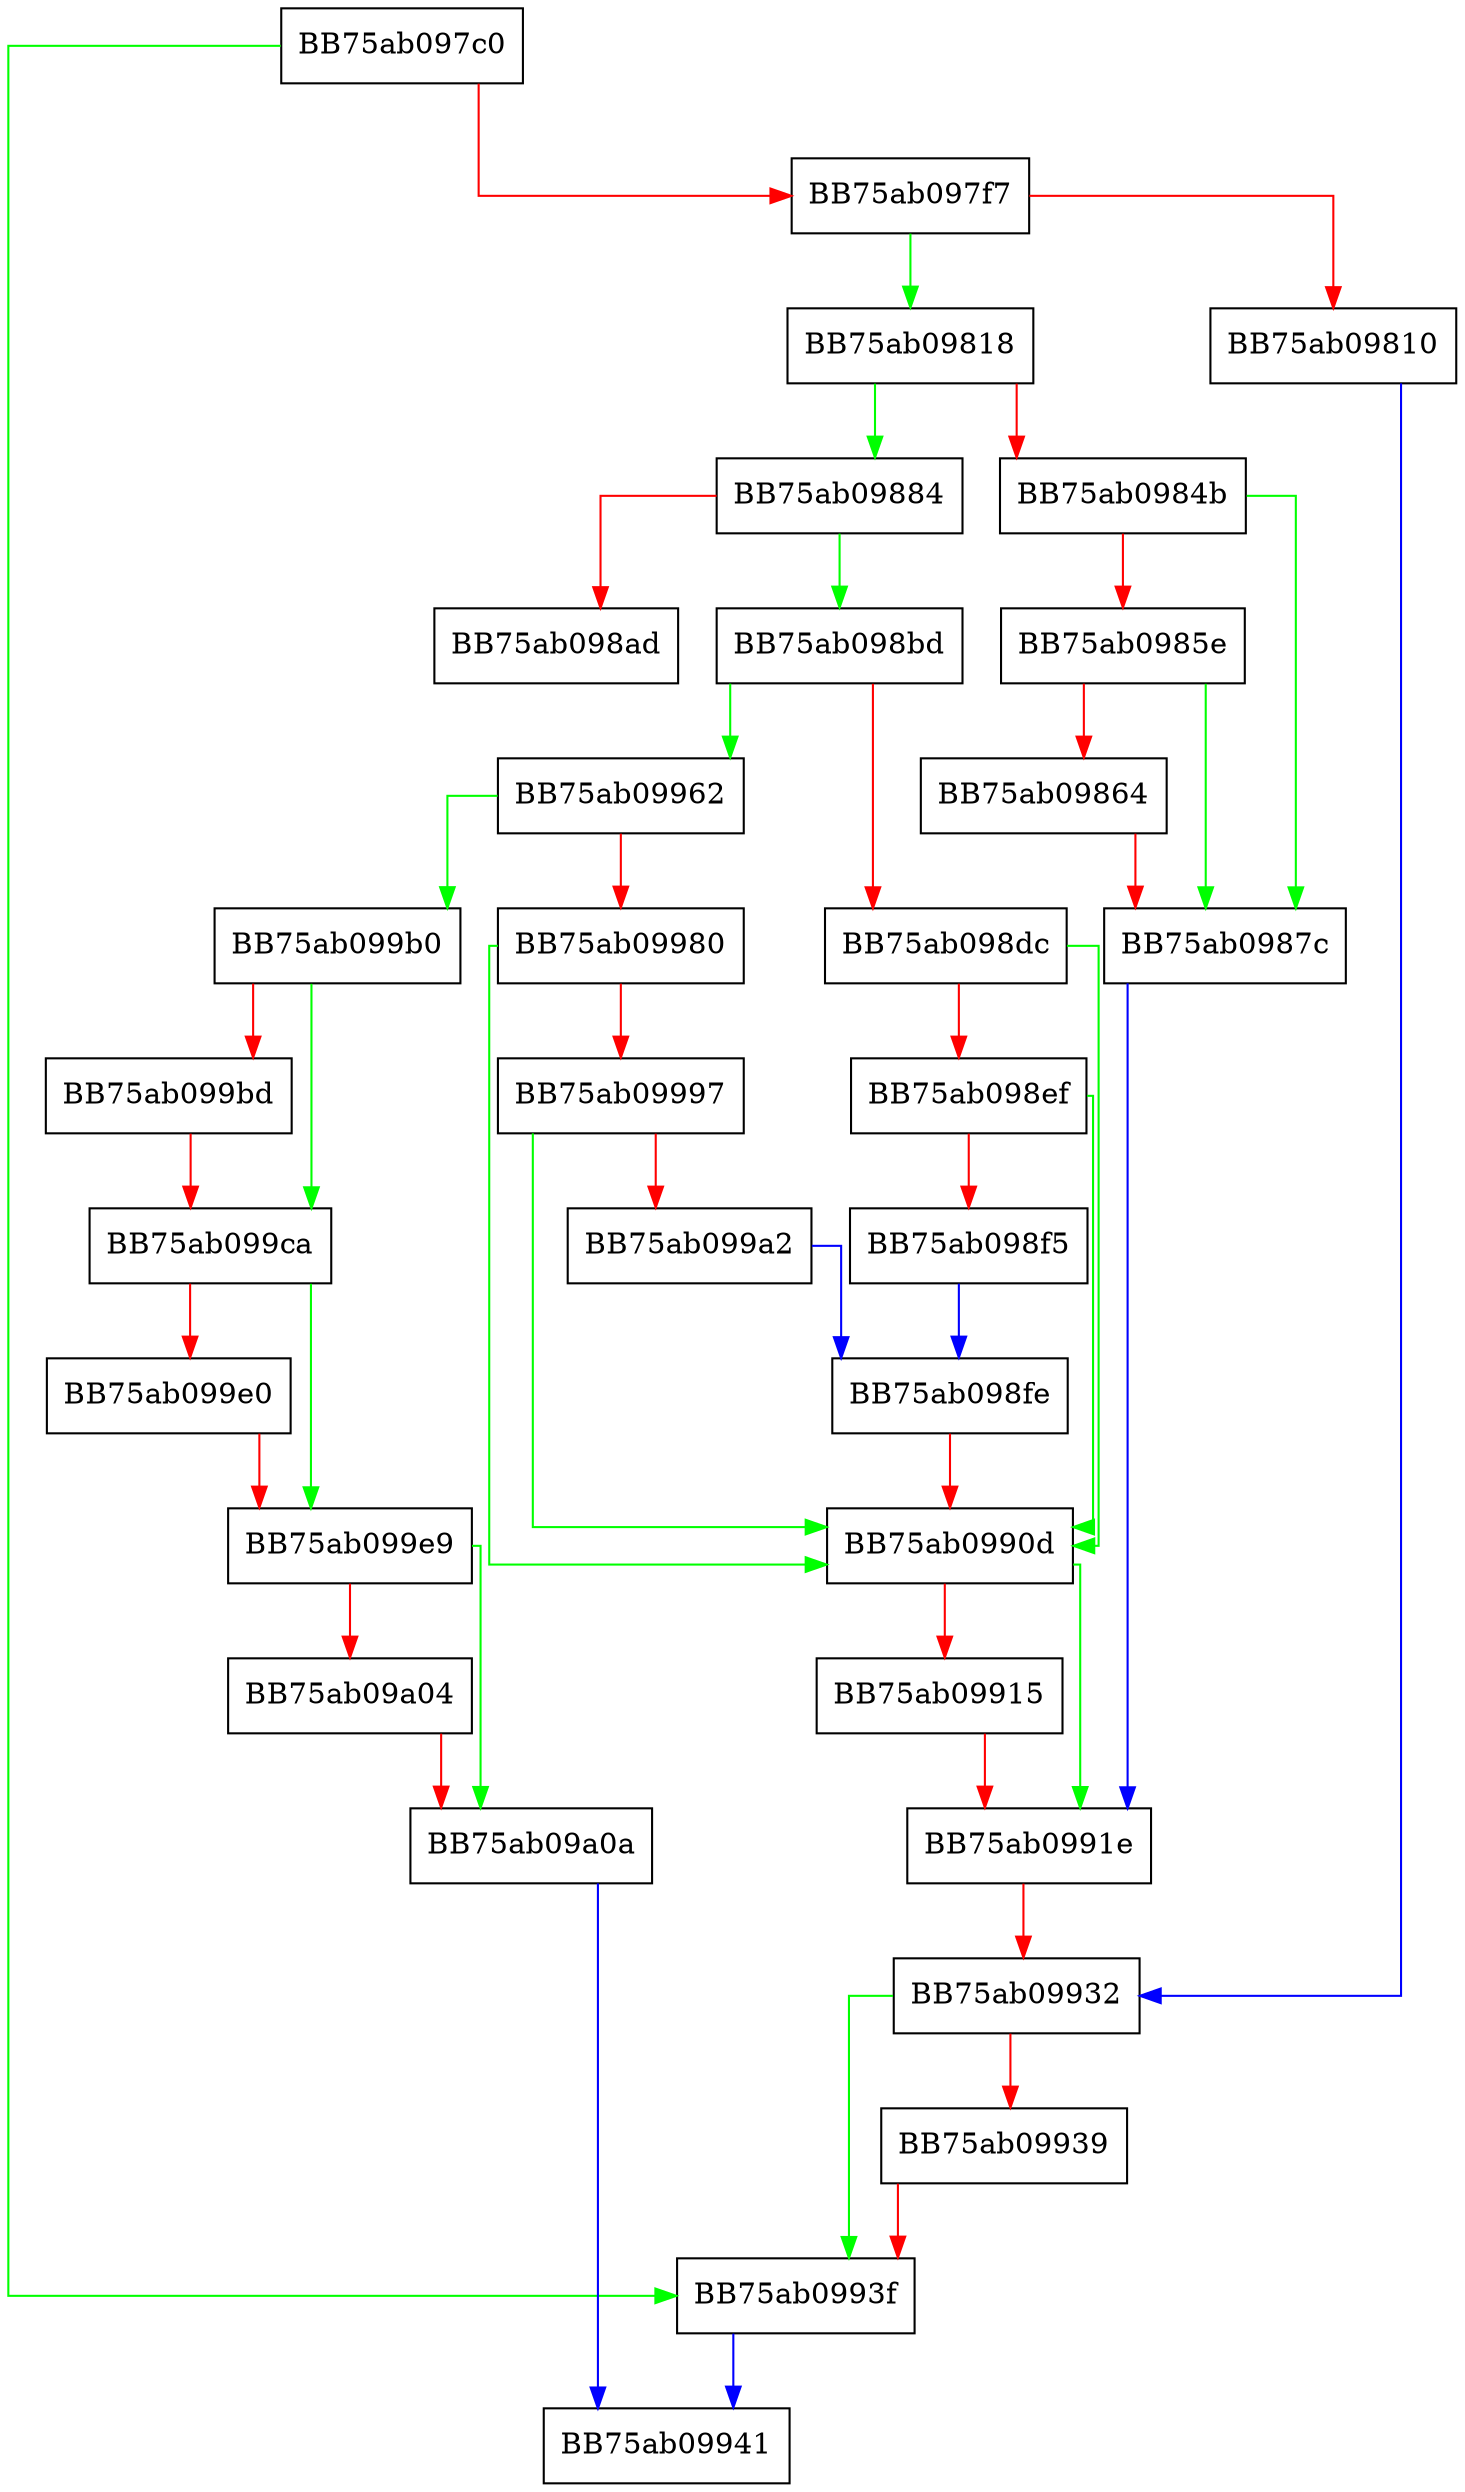 digraph GetBitsJob {
  node [shape="box"];
  graph [splines=ortho];
  BB75ab097c0 -> BB75ab0993f [color="green"];
  BB75ab097c0 -> BB75ab097f7 [color="red"];
  BB75ab097f7 -> BB75ab09818 [color="green"];
  BB75ab097f7 -> BB75ab09810 [color="red"];
  BB75ab09810 -> BB75ab09932 [color="blue"];
  BB75ab09818 -> BB75ab09884 [color="green"];
  BB75ab09818 -> BB75ab0984b [color="red"];
  BB75ab0984b -> BB75ab0987c [color="green"];
  BB75ab0984b -> BB75ab0985e [color="red"];
  BB75ab0985e -> BB75ab0987c [color="green"];
  BB75ab0985e -> BB75ab09864 [color="red"];
  BB75ab09864 -> BB75ab0987c [color="red"];
  BB75ab0987c -> BB75ab0991e [color="blue"];
  BB75ab09884 -> BB75ab098bd [color="green"];
  BB75ab09884 -> BB75ab098ad [color="red"];
  BB75ab098bd -> BB75ab09962 [color="green"];
  BB75ab098bd -> BB75ab098dc [color="red"];
  BB75ab098dc -> BB75ab0990d [color="green"];
  BB75ab098dc -> BB75ab098ef [color="red"];
  BB75ab098ef -> BB75ab0990d [color="green"];
  BB75ab098ef -> BB75ab098f5 [color="red"];
  BB75ab098f5 -> BB75ab098fe [color="blue"];
  BB75ab098fe -> BB75ab0990d [color="red"];
  BB75ab0990d -> BB75ab0991e [color="green"];
  BB75ab0990d -> BB75ab09915 [color="red"];
  BB75ab09915 -> BB75ab0991e [color="red"];
  BB75ab0991e -> BB75ab09932 [color="red"];
  BB75ab09932 -> BB75ab0993f [color="green"];
  BB75ab09932 -> BB75ab09939 [color="red"];
  BB75ab09939 -> BB75ab0993f [color="red"];
  BB75ab0993f -> BB75ab09941 [color="blue"];
  BB75ab09962 -> BB75ab099b0 [color="green"];
  BB75ab09962 -> BB75ab09980 [color="red"];
  BB75ab09980 -> BB75ab0990d [color="green"];
  BB75ab09980 -> BB75ab09997 [color="red"];
  BB75ab09997 -> BB75ab0990d [color="green"];
  BB75ab09997 -> BB75ab099a2 [color="red"];
  BB75ab099a2 -> BB75ab098fe [color="blue"];
  BB75ab099b0 -> BB75ab099ca [color="green"];
  BB75ab099b0 -> BB75ab099bd [color="red"];
  BB75ab099bd -> BB75ab099ca [color="red"];
  BB75ab099ca -> BB75ab099e9 [color="green"];
  BB75ab099ca -> BB75ab099e0 [color="red"];
  BB75ab099e0 -> BB75ab099e9 [color="red"];
  BB75ab099e9 -> BB75ab09a0a [color="green"];
  BB75ab099e9 -> BB75ab09a04 [color="red"];
  BB75ab09a04 -> BB75ab09a0a [color="red"];
  BB75ab09a0a -> BB75ab09941 [color="blue"];
}